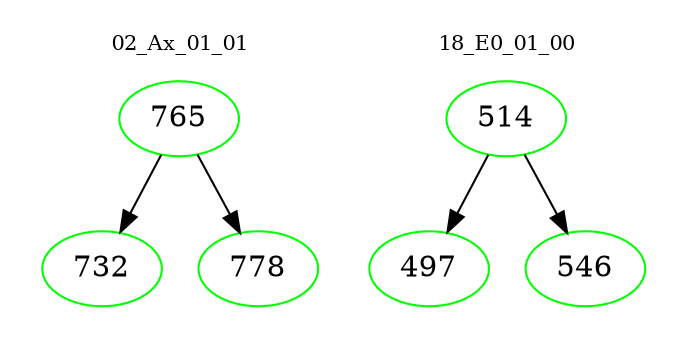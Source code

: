 digraph{
subgraph cluster_0 {
color = white
label = "02_Ax_01_01";
fontsize=10;
T0_765 [label="765", color="green"]
T0_765 -> T0_732 [color="black"]
T0_732 [label="732", color="green"]
T0_765 -> T0_778 [color="black"]
T0_778 [label="778", color="green"]
}
subgraph cluster_1 {
color = white
label = "18_E0_01_00";
fontsize=10;
T1_514 [label="514", color="green"]
T1_514 -> T1_497 [color="black"]
T1_497 [label="497", color="green"]
T1_514 -> T1_546 [color="black"]
T1_546 [label="546", color="green"]
}
}
